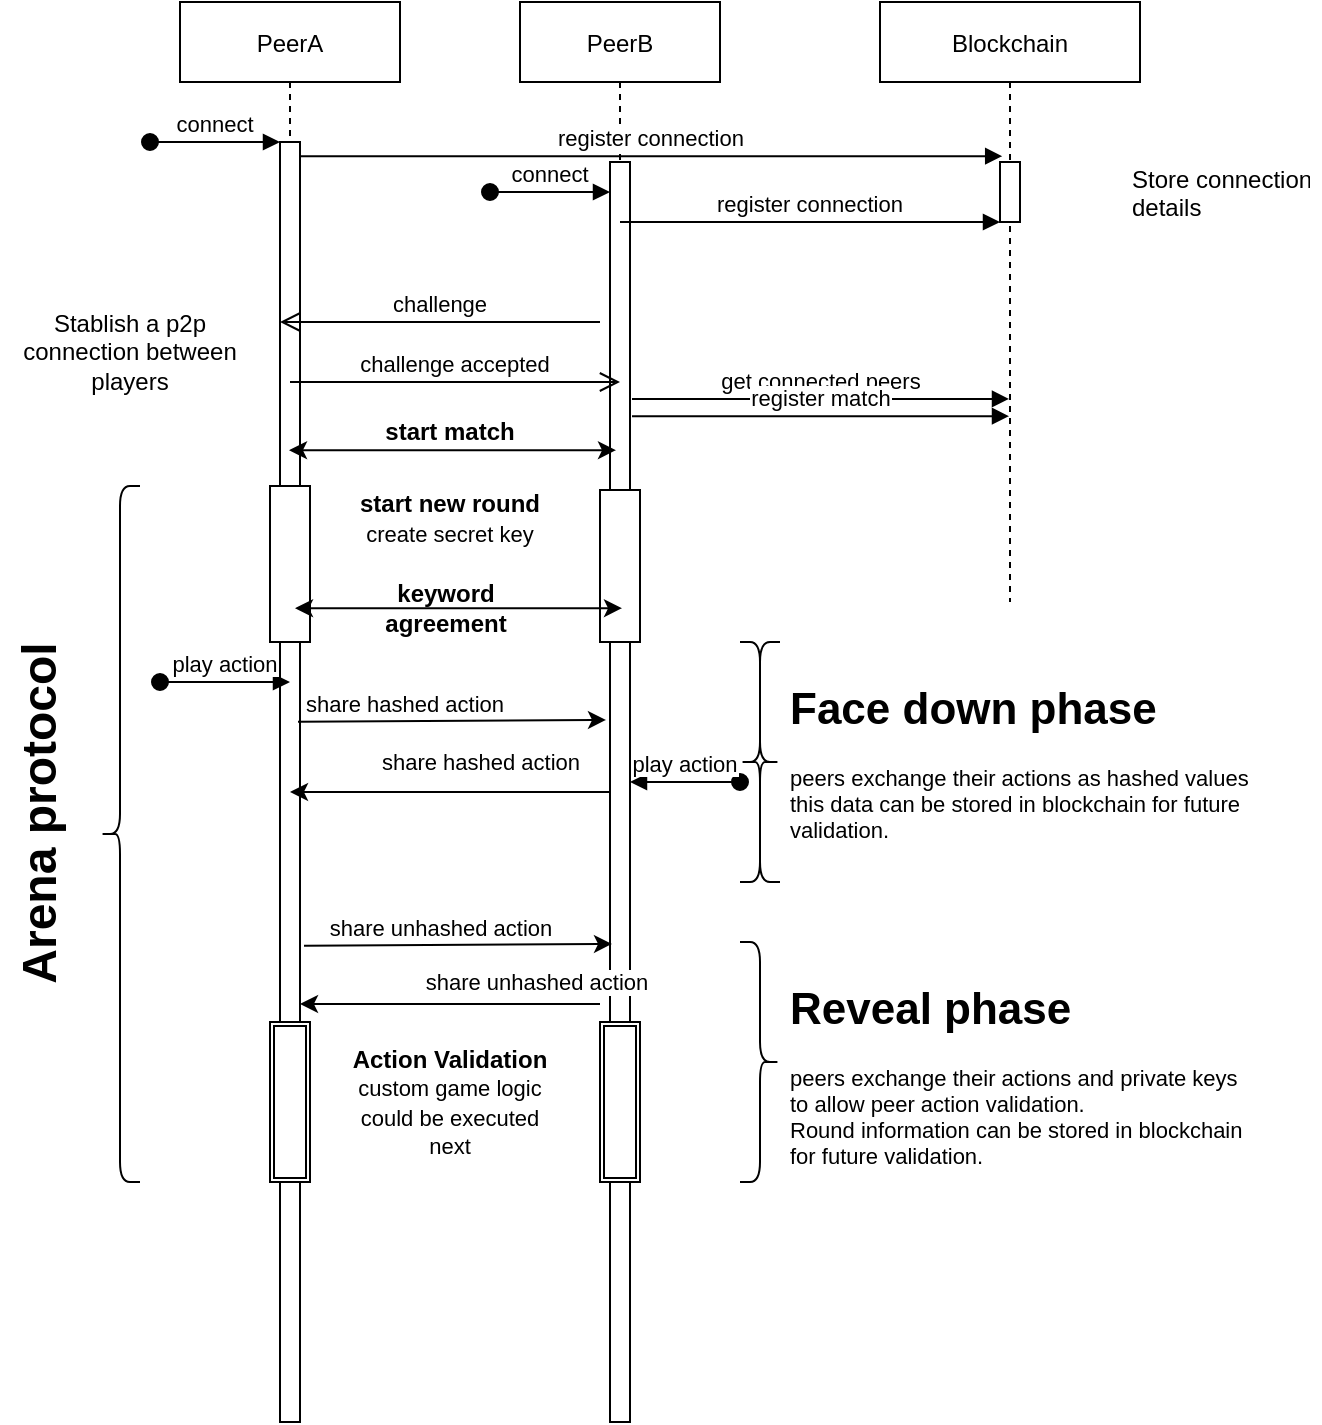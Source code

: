<mxfile version="20.4.0" type="github">
  <diagram id="kgpKYQtTHZ0yAKxKKP6v" name="Page-1">
    <mxGraphModel dx="1422" dy="794" grid="1" gridSize="10" guides="1" tooltips="1" connect="1" arrows="1" fold="1" page="1" pageScale="1" pageWidth="850" pageHeight="1100" math="0" shadow="0">
      <root>
        <mxCell id="0" />
        <mxCell id="1" parent="0" />
        <mxCell id="3nuBFxr9cyL0pnOWT2aG-1" value="PeerA" style="shape=umlLifeline;perimeter=lifelinePerimeter;container=1;collapsible=0;recursiveResize=0;rounded=0;shadow=0;strokeWidth=1;" parent="1" vertex="1">
          <mxGeometry x="130" y="80" width="110" height="710" as="geometry" />
        </mxCell>
        <mxCell id="3nuBFxr9cyL0pnOWT2aG-2" value="" style="points=[];perimeter=orthogonalPerimeter;rounded=0;shadow=0;strokeWidth=1;" parent="3nuBFxr9cyL0pnOWT2aG-1" vertex="1">
          <mxGeometry x="50" y="70" width="10" height="640" as="geometry" />
        </mxCell>
        <mxCell id="3nuBFxr9cyL0pnOWT2aG-3" value="connect" style="verticalAlign=bottom;startArrow=oval;endArrow=block;startSize=8;shadow=0;strokeWidth=1;" parent="3nuBFxr9cyL0pnOWT2aG-1" target="3nuBFxr9cyL0pnOWT2aG-2" edge="1">
          <mxGeometry relative="1" as="geometry">
            <mxPoint x="-15" y="70" as="sourcePoint" />
          </mxGeometry>
        </mxCell>
        <mxCell id="BNVg0xJeac6T9L0AGFn--11" value="" style="rounded=0;whiteSpace=wrap;html=1;" vertex="1" parent="3nuBFxr9cyL0pnOWT2aG-1">
          <mxGeometry x="45" y="242" width="20" height="78" as="geometry" />
        </mxCell>
        <mxCell id="BNVg0xJeac6T9L0AGFn--31" value="" style="shape=ext;double=1;rounded=0;whiteSpace=wrap;html=1;fontSize=11;" vertex="1" parent="3nuBFxr9cyL0pnOWT2aG-1">
          <mxGeometry x="45" y="510" width="20" height="80" as="geometry" />
        </mxCell>
        <mxCell id="3nuBFxr9cyL0pnOWT2aG-5" value="PeerB" style="shape=umlLifeline;perimeter=lifelinePerimeter;container=1;collapsible=0;recursiveResize=0;rounded=0;shadow=0;strokeWidth=1;" parent="1" vertex="1">
          <mxGeometry x="300" y="80" width="100" height="710" as="geometry" />
        </mxCell>
        <mxCell id="3nuBFxr9cyL0pnOWT2aG-6" value="" style="points=[];perimeter=orthogonalPerimeter;rounded=0;shadow=0;strokeWidth=1;" parent="3nuBFxr9cyL0pnOWT2aG-5" vertex="1">
          <mxGeometry x="45" y="80" width="10" height="630" as="geometry" />
        </mxCell>
        <mxCell id="BNVg0xJeac6T9L0AGFn--3" value="connect" style="verticalAlign=bottom;startArrow=oval;endArrow=block;startSize=8;shadow=0;strokeWidth=1;" edge="1" parent="3nuBFxr9cyL0pnOWT2aG-5">
          <mxGeometry relative="1" as="geometry">
            <mxPoint x="-15" y="95" as="sourcePoint" />
            <mxPoint x="45" y="95" as="targetPoint" />
          </mxGeometry>
        </mxCell>
        <mxCell id="BNVg0xJeac6T9L0AGFn--14" value="" style="rounded=0;whiteSpace=wrap;html=1;" vertex="1" parent="3nuBFxr9cyL0pnOWT2aG-5">
          <mxGeometry x="40" y="244" width="20" height="76" as="geometry" />
        </mxCell>
        <mxCell id="BNVg0xJeac6T9L0AGFn--22" value="play action" style="verticalAlign=bottom;startArrow=oval;endArrow=block;startSize=8;shadow=0;strokeWidth=1;" edge="1" parent="3nuBFxr9cyL0pnOWT2aG-5" target="3nuBFxr9cyL0pnOWT2aG-6">
          <mxGeometry relative="1" as="geometry">
            <mxPoint x="110" y="390" as="sourcePoint" />
            <mxPoint x="120" y="381" as="targetPoint" />
          </mxGeometry>
        </mxCell>
        <mxCell id="BNVg0xJeac6T9L0AGFn--32" value="" style="shape=ext;double=1;rounded=0;whiteSpace=wrap;html=1;fontSize=11;" vertex="1" parent="3nuBFxr9cyL0pnOWT2aG-5">
          <mxGeometry x="40" y="510" width="20" height="80" as="geometry" />
        </mxCell>
        <mxCell id="3nuBFxr9cyL0pnOWT2aG-8" value="register connection" style="verticalAlign=bottom;endArrow=block;entryX=0.47;entryY=0.257;shadow=0;strokeWidth=1;entryDx=0;entryDy=0;entryPerimeter=0;" parent="1" source="3nuBFxr9cyL0pnOWT2aG-2" target="BNVg0xJeac6T9L0AGFn--1" edge="1">
          <mxGeometry relative="1" as="geometry">
            <mxPoint x="275" y="160" as="sourcePoint" />
          </mxGeometry>
        </mxCell>
        <mxCell id="3nuBFxr9cyL0pnOWT2aG-9" value="get connected peers" style="verticalAlign=bottom;endArrow=block;shadow=0;strokeWidth=1;exitX=1.1;exitY=0.188;exitDx=0;exitDy=0;exitPerimeter=0;" parent="1" source="3nuBFxr9cyL0pnOWT2aG-6" target="BNVg0xJeac6T9L0AGFn--1" edge="1">
          <mxGeometry relative="1" as="geometry">
            <mxPoint x="380" y="190" as="sourcePoint" />
          </mxGeometry>
        </mxCell>
        <mxCell id="BNVg0xJeac6T9L0AGFn--1" value="Blockchain" style="shape=umlLifeline;perimeter=lifelinePerimeter;container=1;collapsible=0;recursiveResize=0;rounded=0;shadow=0;strokeWidth=1;" vertex="1" parent="1">
          <mxGeometry x="480" y="80" width="130" height="300" as="geometry" />
        </mxCell>
        <mxCell id="BNVg0xJeac6T9L0AGFn--2" value="" style="points=[];perimeter=orthogonalPerimeter;rounded=0;shadow=0;strokeWidth=1;" vertex="1" parent="BNVg0xJeac6T9L0AGFn--1">
          <mxGeometry x="60" y="80" width="10" height="30" as="geometry" />
        </mxCell>
        <mxCell id="BNVg0xJeac6T9L0AGFn--4" value="register connection" style="verticalAlign=bottom;endArrow=block;shadow=0;strokeWidth=1;" edge="1" parent="1" source="3nuBFxr9cyL0pnOWT2aG-5" target="BNVg0xJeac6T9L0AGFn--2">
          <mxGeometry relative="1" as="geometry">
            <mxPoint x="185" y="167.1" as="sourcePoint" />
            <mxPoint x="537" y="167.1" as="targetPoint" />
          </mxGeometry>
        </mxCell>
        <mxCell id="BNVg0xJeac6T9L0AGFn--5" value="Store connection&#xa;details" style="text;strokeColor=none;fillColor=none;spacingLeft=4;spacingRight=4;overflow=hidden;rotatable=0;points=[[0,0.5],[1,0.5]];portConstraint=eastwest;fontSize=12;verticalAlign=middle;" vertex="1" parent="1">
          <mxGeometry x="600" y="160" width="100" height="30" as="geometry" />
        </mxCell>
        <mxCell id="3nuBFxr9cyL0pnOWT2aG-10" value="challenge" style="verticalAlign=bottom;endArrow=open;endSize=8;shadow=0;strokeWidth=1;" parent="1" edge="1">
          <mxGeometry relative="1" as="geometry">
            <mxPoint x="180" y="240" as="targetPoint" />
            <mxPoint x="340" y="240" as="sourcePoint" />
          </mxGeometry>
        </mxCell>
        <mxCell id="BNVg0xJeac6T9L0AGFn--8" value="challenge accepted" style="verticalAlign=bottom;endArrow=open;endSize=8;shadow=0;strokeWidth=1;" edge="1" parent="1" source="3nuBFxr9cyL0pnOWT2aG-1">
          <mxGeometry relative="1" as="geometry">
            <mxPoint x="350" y="270" as="targetPoint" />
            <mxPoint x="335" y="265" as="sourcePoint" />
          </mxGeometry>
        </mxCell>
        <mxCell id="BNVg0xJeac6T9L0AGFn--9" value="register match" style="verticalAlign=bottom;endArrow=block;shadow=0;strokeWidth=1;exitX=1.1;exitY=0.288;exitDx=0;exitDy=0;exitPerimeter=0;" edge="1" parent="1">
          <mxGeometry relative="1" as="geometry">
            <mxPoint x="356" y="287.08" as="sourcePoint" />
            <mxPoint x="544.5" y="287.08" as="targetPoint" />
          </mxGeometry>
        </mxCell>
        <mxCell id="BNVg0xJeac6T9L0AGFn--10" value="Stablish a p2p connection between players" style="text;html=1;strokeColor=none;fillColor=none;align=center;verticalAlign=middle;whiteSpace=wrap;rounded=0;" vertex="1" parent="1">
          <mxGeometry x="50" y="230" width="110" height="50" as="geometry" />
        </mxCell>
        <mxCell id="BNVg0xJeac6T9L0AGFn--12" value="start match" style="text;html=1;strokeColor=none;fillColor=none;align=center;verticalAlign=middle;whiteSpace=wrap;rounded=0;fontStyle=1" vertex="1" parent="1">
          <mxGeometry x="210" y="280" width="110" height="30" as="geometry" />
        </mxCell>
        <mxCell id="BNVg0xJeac6T9L0AGFn--13" value="" style="endArrow=classic;startArrow=classic;html=1;rounded=0;entryX=0.48;entryY=0.51;entryDx=0;entryDy=0;entryPerimeter=0;" edge="1" parent="1">
          <mxGeometry width="50" height="50" relative="1" as="geometry">
            <mxPoint x="184.5" y="304.1" as="sourcePoint" />
            <mxPoint x="348" y="304.1" as="targetPoint" />
          </mxGeometry>
        </mxCell>
        <mxCell id="BNVg0xJeac6T9L0AGFn--15" value="start new round&lt;br&gt;&lt;span style=&quot;font-weight: normal;&quot;&gt;&lt;font style=&quot;font-size: 11px;&quot;&gt;create secret key&lt;/font&gt;&lt;/span&gt;" style="text;html=1;strokeColor=none;fillColor=none;align=center;verticalAlign=middle;whiteSpace=wrap;rounded=0;fontStyle=1" vertex="1" parent="1">
          <mxGeometry x="210" y="323" width="110" height="30" as="geometry" />
        </mxCell>
        <mxCell id="BNVg0xJeac6T9L0AGFn--16" value="" style="endArrow=classic;startArrow=classic;html=1;rounded=0;entryX=0.48;entryY=0.51;entryDx=0;entryDy=0;entryPerimeter=0;" edge="1" parent="1">
          <mxGeometry width="50" height="50" relative="1" as="geometry">
            <mxPoint x="187.5" y="383.1" as="sourcePoint" />
            <mxPoint x="351" y="383.1" as="targetPoint" />
          </mxGeometry>
        </mxCell>
        <mxCell id="BNVg0xJeac6T9L0AGFn--17" value="keyword&lt;br&gt;agreement" style="text;html=1;strokeColor=none;fillColor=none;align=center;verticalAlign=middle;whiteSpace=wrap;rounded=0;fontStyle=1" vertex="1" parent="1">
          <mxGeometry x="208" y="368" width="110" height="30" as="geometry" />
        </mxCell>
        <mxCell id="BNVg0xJeac6T9L0AGFn--18" value="" style="endArrow=classic;html=1;rounded=0;fontSize=11;exitX=0.9;exitY=0.791;exitDx=0;exitDy=0;exitPerimeter=0;entryX=-0.2;entryY=0.806;entryDx=0;entryDy=0;entryPerimeter=0;" edge="1" parent="1">
          <mxGeometry width="50" height="50" relative="1" as="geometry">
            <mxPoint x="189" y="439.85" as="sourcePoint" />
            <mxPoint x="343" y="438.98" as="targetPoint" />
          </mxGeometry>
        </mxCell>
        <mxCell id="BNVg0xJeac6T9L0AGFn--20" value="share hashed action" style="edgeLabel;html=1;align=center;verticalAlign=middle;resizable=0;points=[];fontSize=11;" vertex="1" connectable="0" parent="BNVg0xJeac6T9L0AGFn--18">
          <mxGeometry x="-0.338" y="-1" relative="1" as="geometry">
            <mxPoint x="2" y="-10" as="offset" />
          </mxGeometry>
        </mxCell>
        <mxCell id="BNVg0xJeac6T9L0AGFn--19" value="play action" style="verticalAlign=bottom;startArrow=oval;endArrow=block;startSize=8;shadow=0;strokeWidth=1;" edge="1" parent="1">
          <mxGeometry relative="1" as="geometry">
            <mxPoint x="120" y="420" as="sourcePoint" />
            <mxPoint x="185" y="420" as="targetPoint" />
          </mxGeometry>
        </mxCell>
        <mxCell id="BNVg0xJeac6T9L0AGFn--23" value="" style="endArrow=classic;html=1;rounded=0;fontSize=11;" edge="1" parent="1" source="3nuBFxr9cyL0pnOWT2aG-6" target="3nuBFxr9cyL0pnOWT2aG-1">
          <mxGeometry width="50" height="50" relative="1" as="geometry">
            <mxPoint x="340" y="530" as="sourcePoint" />
            <mxPoint x="347" y="481.98" as="targetPoint" />
          </mxGeometry>
        </mxCell>
        <mxCell id="BNVg0xJeac6T9L0AGFn--24" value="share hashed action" style="edgeLabel;html=1;align=center;verticalAlign=middle;resizable=0;points=[];fontSize=11;" vertex="1" connectable="0" parent="BNVg0xJeac6T9L0AGFn--23">
          <mxGeometry x="-0.338" y="-1" relative="1" as="geometry">
            <mxPoint x="-12" y="-14" as="offset" />
          </mxGeometry>
        </mxCell>
        <mxCell id="BNVg0xJeac6T9L0AGFn--25" value="&lt;h1&gt;Face down phase&lt;/h1&gt;&lt;div&gt;peers exchange their actions as hashed values&lt;/div&gt;&lt;div&gt;this data can be stored in blockchain for future validation.&lt;/div&gt;" style="text;html=1;strokeColor=none;fillColor=none;spacing=5;spacingTop=-20;whiteSpace=wrap;overflow=hidden;rounded=0;fontSize=11;" vertex="1" parent="1">
          <mxGeometry x="430" y="416" width="240" height="90" as="geometry" />
        </mxCell>
        <mxCell id="BNVg0xJeac6T9L0AGFn--26" value="" style="shape=curlyBracket;whiteSpace=wrap;html=1;rounded=1;flipH=1;fontSize=11;" vertex="1" parent="1">
          <mxGeometry x="410" y="400" width="20" height="120" as="geometry" />
        </mxCell>
        <mxCell id="BNVg0xJeac6T9L0AGFn--27" value="" style="endArrow=classic;html=1;rounded=0;fontSize=11;exitX=0.9;exitY=0.791;exitDx=0;exitDy=0;exitPerimeter=0;entryX=-0.2;entryY=0.806;entryDx=0;entryDy=0;entryPerimeter=0;" edge="1" parent="1">
          <mxGeometry width="50" height="50" relative="1" as="geometry">
            <mxPoint x="192" y="551.85" as="sourcePoint" />
            <mxPoint x="346" y="550.98" as="targetPoint" />
          </mxGeometry>
        </mxCell>
        <mxCell id="BNVg0xJeac6T9L0AGFn--28" value="share unhashed action" style="edgeLabel;html=1;align=center;verticalAlign=middle;resizable=0;points=[];fontSize=11;" vertex="1" connectable="0" parent="BNVg0xJeac6T9L0AGFn--27">
          <mxGeometry x="-0.338" y="-1" relative="1" as="geometry">
            <mxPoint x="17" y="-10" as="offset" />
          </mxGeometry>
        </mxCell>
        <mxCell id="BNVg0xJeac6T9L0AGFn--29" value="" style="endArrow=classic;html=1;rounded=0;fontSize=11;" edge="1" parent="1" target="3nuBFxr9cyL0pnOWT2aG-2">
          <mxGeometry width="50" height="50" relative="1" as="geometry">
            <mxPoint x="340" y="581" as="sourcePoint" />
            <mxPoint x="110" y="590" as="targetPoint" />
          </mxGeometry>
        </mxCell>
        <mxCell id="BNVg0xJeac6T9L0AGFn--30" value="share unhashed action" style="edgeLabel;html=1;align=center;verticalAlign=middle;resizable=0;points=[];fontSize=11;" vertex="1" connectable="0" parent="BNVg0xJeac6T9L0AGFn--29">
          <mxGeometry x="-0.338" y="-1" relative="1" as="geometry">
            <mxPoint x="17" y="-10" as="offset" />
          </mxGeometry>
        </mxCell>
        <mxCell id="BNVg0xJeac6T9L0AGFn--33" value="Action Validation&lt;span style=&quot;font-size: 11px; font-weight: 400;&quot;&gt;&lt;br&gt;&lt;/span&gt;&lt;font style=&quot;font-weight: normal; font-size: 11px;&quot;&gt;custom game logic could be executed next&lt;/font&gt;" style="text;html=1;strokeColor=none;fillColor=none;align=center;verticalAlign=middle;whiteSpace=wrap;rounded=0;fontStyle=1" vertex="1" parent="1">
          <mxGeometry x="210" y="615" width="110" height="30" as="geometry" />
        </mxCell>
        <mxCell id="BNVg0xJeac6T9L0AGFn--34" value="&lt;h1&gt;Reveal phase&lt;/h1&gt;&lt;div&gt;peers exchange their actions and private keys to allow peer action validation.&lt;/div&gt;&lt;div&gt;Round information can be stored in blockchain for future validation.&lt;/div&gt;" style="text;html=1;strokeColor=none;fillColor=none;spacing=5;spacingTop=-20;whiteSpace=wrap;overflow=hidden;rounded=0;fontSize=11;" vertex="1" parent="1">
          <mxGeometry x="430" y="566" width="240" height="114" as="geometry" />
        </mxCell>
        <mxCell id="BNVg0xJeac6T9L0AGFn--35" value="" style="shape=curlyBracket;whiteSpace=wrap;html=1;rounded=1;flipH=1;fontSize=11;" vertex="1" parent="1">
          <mxGeometry x="410" y="550" width="20" height="120" as="geometry" />
        </mxCell>
        <mxCell id="BNVg0xJeac6T9L0AGFn--36" value="" style="shape=curlyBracket;whiteSpace=wrap;html=1;rounded=1;fontSize=11;" vertex="1" parent="1">
          <mxGeometry x="410" y="400" width="20" height="120" as="geometry" />
        </mxCell>
        <mxCell id="BNVg0xJeac6T9L0AGFn--37" value="" style="shape=curlyBracket;whiteSpace=wrap;html=1;rounded=1;fontSize=11;" vertex="1" parent="1">
          <mxGeometry x="90" y="322" width="20" height="348" as="geometry" />
        </mxCell>
        <mxCell id="BNVg0xJeac6T9L0AGFn--38" value="Arena protocol" style="text;strokeColor=none;fillColor=none;html=1;fontSize=24;fontStyle=1;verticalAlign=middle;align=center;rotation=-90;" vertex="1" parent="1">
          <mxGeometry x="10" y="466" width="100" height="40" as="geometry" />
        </mxCell>
      </root>
    </mxGraphModel>
  </diagram>
</mxfile>
